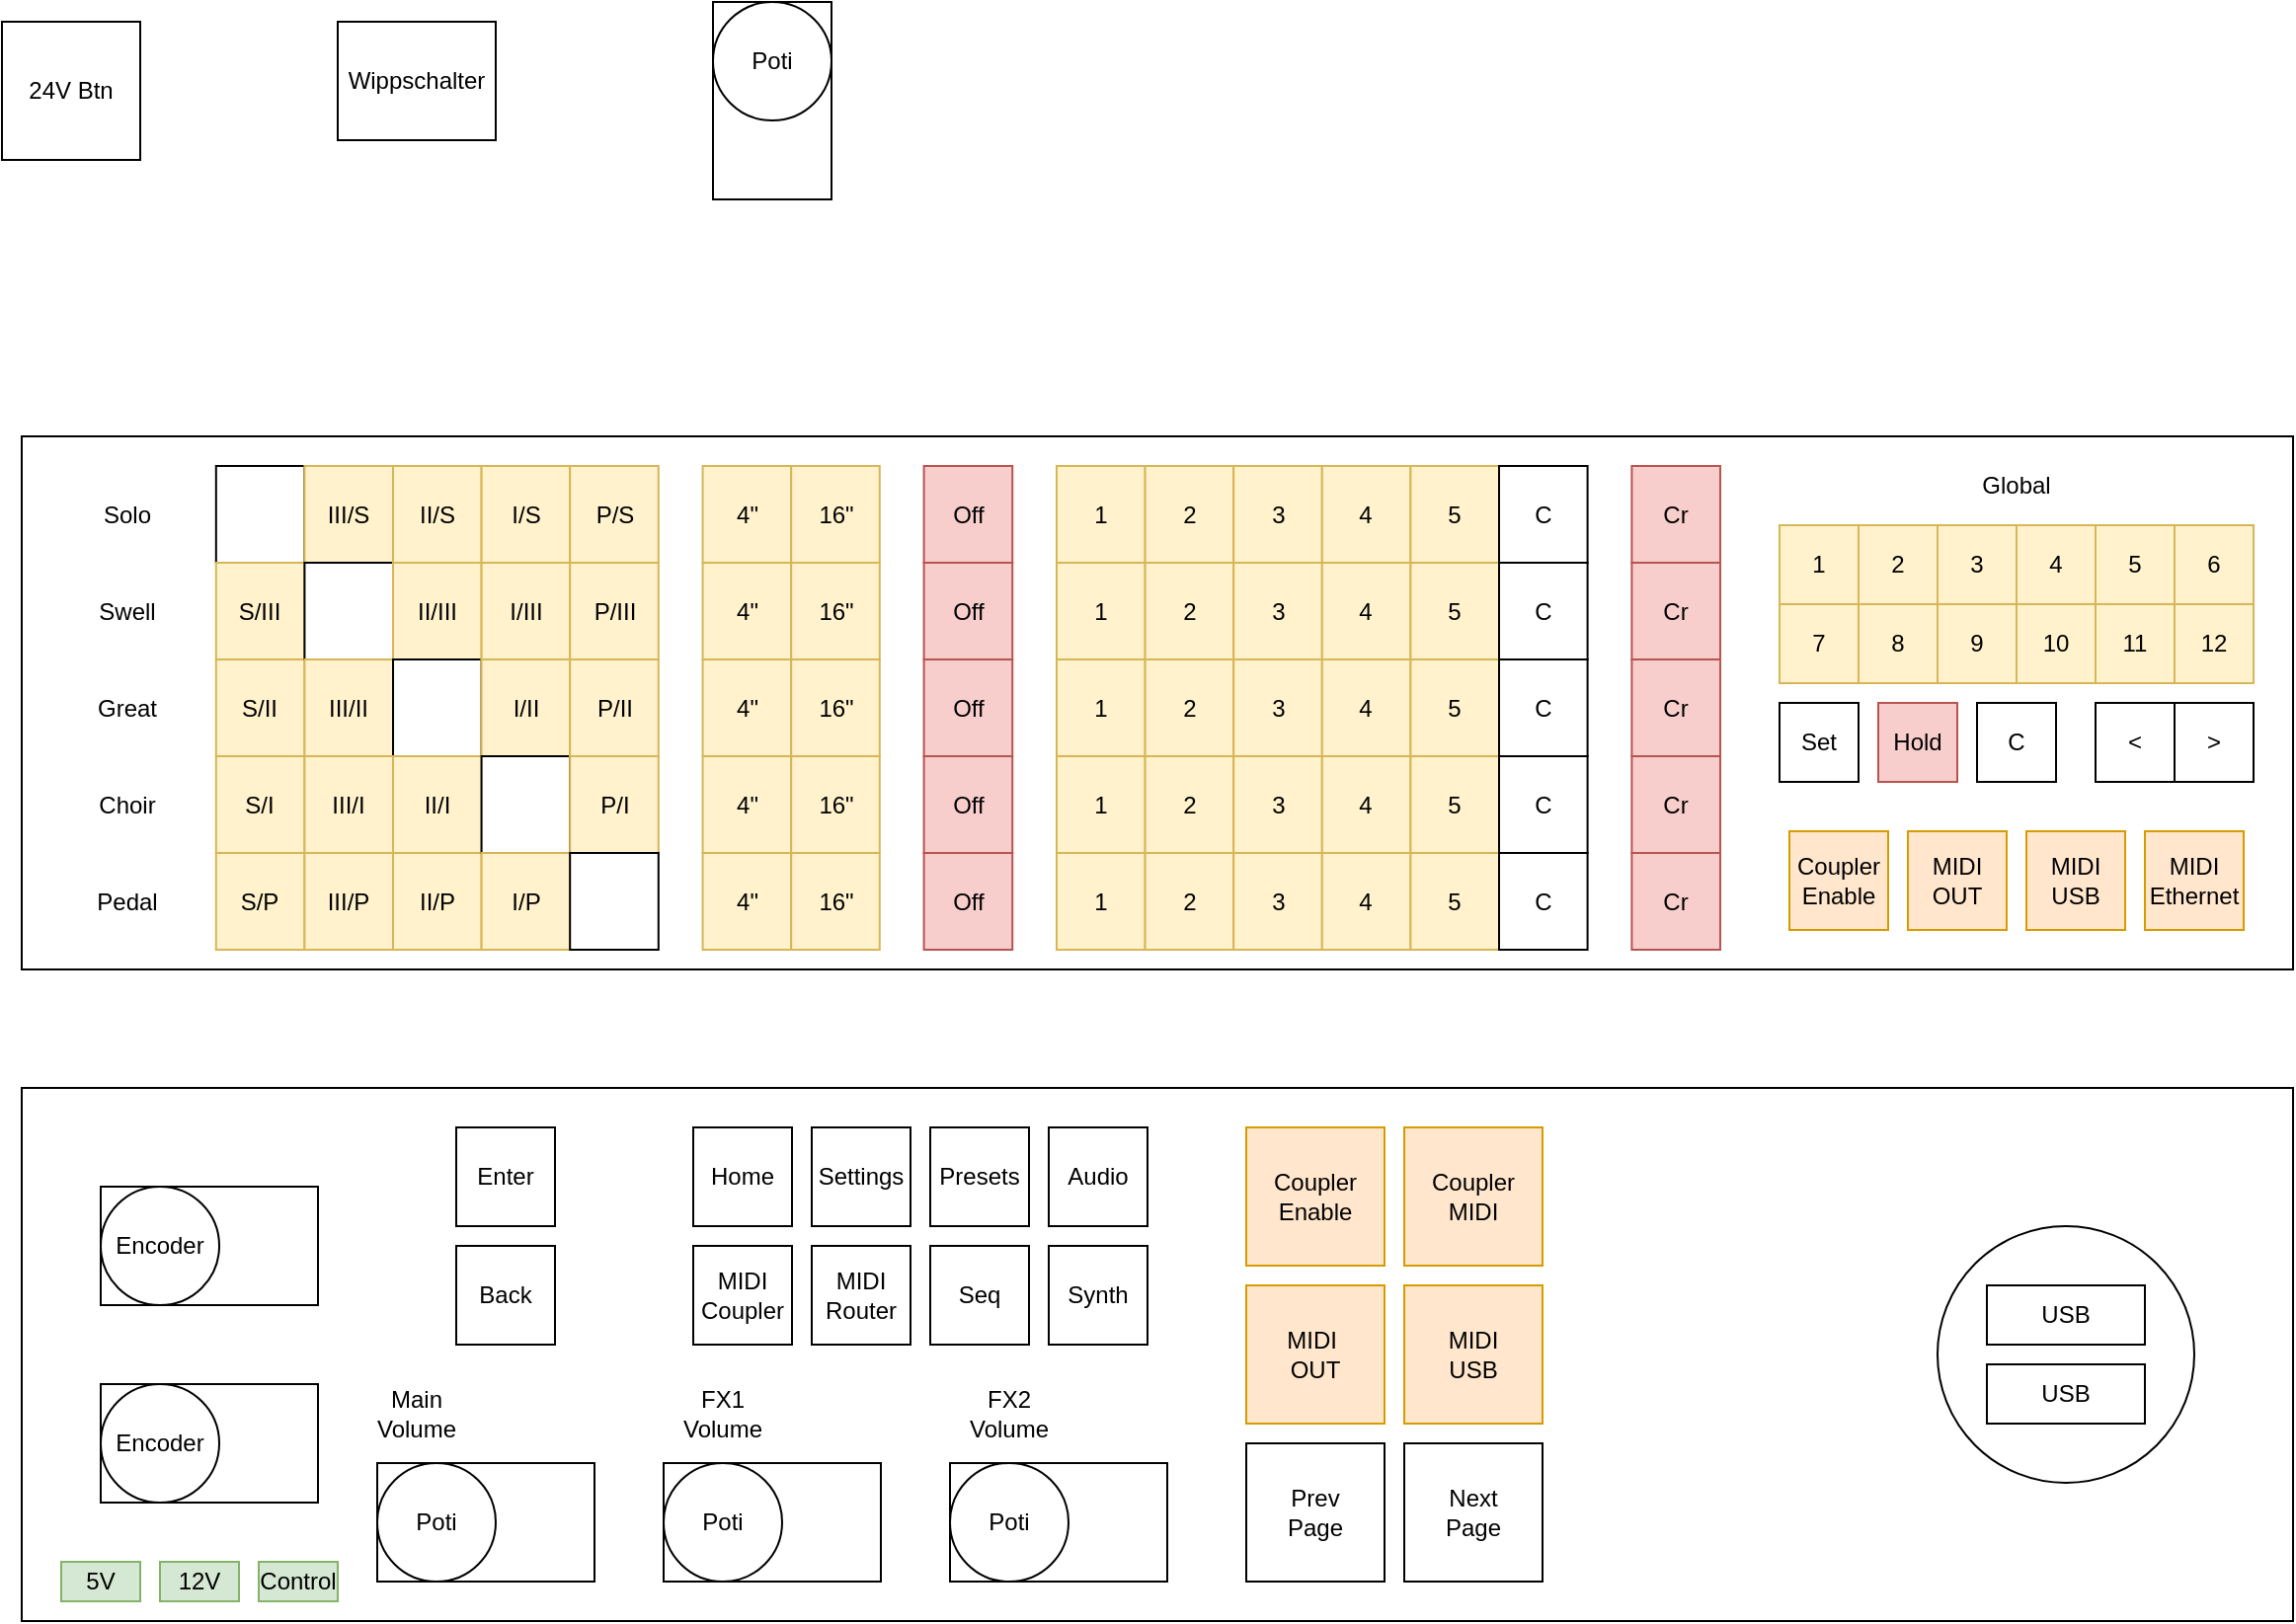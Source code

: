 <mxfile version="24.7.17">
  <diagram name="Page-1" id="-pgPHjdQSfQavGY86Az-">
    <mxGraphModel dx="2924" dy="1364" grid="1" gridSize="10" guides="1" tooltips="1" connect="1" arrows="1" fold="1" page="1" pageScale="1" pageWidth="850" pageHeight="1100" math="0" shadow="0">
      <root>
        <mxCell id="0" />
        <mxCell id="1" parent="0" />
        <mxCell id="5CnpQcvF3NgObZ_mpEZ_-11" value="" style="rounded=0;whiteSpace=wrap;html=1;" vertex="1" parent="1">
          <mxGeometry x="40" y="230" width="60" height="100" as="geometry" />
        </mxCell>
        <mxCell id="5CnpQcvF3NgObZ_mpEZ_-1" value="" style="rounded=0;whiteSpace=wrap;html=1;" vertex="1" parent="1">
          <mxGeometry x="-310" y="450" width="1150" height="270" as="geometry" />
        </mxCell>
        <mxCell id="5CnpQcvF3NgObZ_mpEZ_-2" value="" style="rounded=0;whiteSpace=wrap;html=1;" vertex="1" parent="1">
          <mxGeometry x="-310" y="780" width="1150" height="270" as="geometry" />
        </mxCell>
        <mxCell id="5CnpQcvF3NgObZ_mpEZ_-3" value="" style="ellipse;whiteSpace=wrap;html=1;aspect=fixed;" vertex="1" parent="1">
          <mxGeometry x="660" y="850" width="130" height="130" as="geometry" />
        </mxCell>
        <mxCell id="5CnpQcvF3NgObZ_mpEZ_-4" value="USB" style="rounded=0;whiteSpace=wrap;html=1;" vertex="1" parent="1">
          <mxGeometry x="685" y="880" width="80" height="30" as="geometry" />
        </mxCell>
        <mxCell id="5CnpQcvF3NgObZ_mpEZ_-5" value="USB" style="rounded=0;whiteSpace=wrap;html=1;" vertex="1" parent="1">
          <mxGeometry x="685" y="920" width="80" height="30" as="geometry" />
        </mxCell>
        <mxCell id="5CnpQcvF3NgObZ_mpEZ_-8" value="24V Btn" style="rounded=0;whiteSpace=wrap;html=1;" vertex="1" parent="1">
          <mxGeometry x="-320" y="240" width="70" height="70" as="geometry" />
        </mxCell>
        <mxCell id="5CnpQcvF3NgObZ_mpEZ_-9" value="Wippschalter" style="rounded=0;whiteSpace=wrap;html=1;" vertex="1" parent="1">
          <mxGeometry x="-150" y="240" width="80" height="60" as="geometry" />
        </mxCell>
        <mxCell id="5CnpQcvF3NgObZ_mpEZ_-10" value="Poti" style="ellipse;whiteSpace=wrap;html=1;aspect=fixed;" vertex="1" parent="1">
          <mxGeometry x="40" y="230" width="60" height="60" as="geometry" />
        </mxCell>
        <mxCell id="5CnpQcvF3NgObZ_mpEZ_-41" value="" style="rounded=0;whiteSpace=wrap;html=1;" vertex="1" parent="1">
          <mxGeometry x="-130" y="970" width="110" height="60" as="geometry" />
        </mxCell>
        <mxCell id="5CnpQcvF3NgObZ_mpEZ_-42" value="Poti" style="ellipse;whiteSpace=wrap;html=1;aspect=fixed;" vertex="1" parent="1">
          <mxGeometry x="-130" y="970" width="60" height="60" as="geometry" />
        </mxCell>
        <mxCell id="5CnpQcvF3NgObZ_mpEZ_-43" value="" style="rounded=0;whiteSpace=wrap;html=1;" vertex="1" parent="1">
          <mxGeometry x="15" y="970" width="110" height="60" as="geometry" />
        </mxCell>
        <mxCell id="5CnpQcvF3NgObZ_mpEZ_-44" value="Poti" style="ellipse;whiteSpace=wrap;html=1;aspect=fixed;" vertex="1" parent="1">
          <mxGeometry x="15" y="970" width="60" height="60" as="geometry" />
        </mxCell>
        <mxCell id="5CnpQcvF3NgObZ_mpEZ_-45" value="" style="rounded=0;whiteSpace=wrap;html=1;" vertex="1" parent="1">
          <mxGeometry x="160" y="970" width="110" height="60" as="geometry" />
        </mxCell>
        <mxCell id="5CnpQcvF3NgObZ_mpEZ_-46" value="Poti" style="ellipse;whiteSpace=wrap;html=1;aspect=fixed;" vertex="1" parent="1">
          <mxGeometry x="160" y="970" width="60" height="60" as="geometry" />
        </mxCell>
        <mxCell id="5CnpQcvF3NgObZ_mpEZ_-47" value="&lt;div&gt;Main&lt;/div&gt;Volume" style="text;html=1;align=center;verticalAlign=middle;whiteSpace=wrap;rounded=0;" vertex="1" parent="1">
          <mxGeometry x="-140" y="930" width="60" height="30" as="geometry" />
        </mxCell>
        <mxCell id="5CnpQcvF3NgObZ_mpEZ_-48" value="" style="rounded=0;whiteSpace=wrap;html=1;" vertex="1" parent="1">
          <mxGeometry x="-270" y="830" width="110" height="60" as="geometry" />
        </mxCell>
        <mxCell id="5CnpQcvF3NgObZ_mpEZ_-49" value="Encoder" style="ellipse;whiteSpace=wrap;html=1;aspect=fixed;" vertex="1" parent="1">
          <mxGeometry x="-270" y="830" width="60" height="60" as="geometry" />
        </mxCell>
        <mxCell id="5CnpQcvF3NgObZ_mpEZ_-50" value="" style="rounded=0;whiteSpace=wrap;html=1;" vertex="1" parent="1">
          <mxGeometry x="-270" y="930" width="110" height="60" as="geometry" />
        </mxCell>
        <mxCell id="5CnpQcvF3NgObZ_mpEZ_-51" value="Encoder" style="ellipse;whiteSpace=wrap;html=1;aspect=fixed;" vertex="1" parent="1">
          <mxGeometry x="-270" y="930" width="60" height="60" as="geometry" />
        </mxCell>
        <mxCell id="5CnpQcvF3NgObZ_mpEZ_-52" value="FX1 Volume" style="text;html=1;align=center;verticalAlign=middle;whiteSpace=wrap;rounded=0;" vertex="1" parent="1">
          <mxGeometry x="15" y="930" width="60" height="30" as="geometry" />
        </mxCell>
        <mxCell id="5CnpQcvF3NgObZ_mpEZ_-53" value="FX2 Volume" style="text;html=1;align=center;verticalAlign=middle;whiteSpace=wrap;rounded=0;" vertex="1" parent="1">
          <mxGeometry x="160" y="930" width="60" height="30" as="geometry" />
        </mxCell>
        <mxCell id="5CnpQcvF3NgObZ_mpEZ_-54" value="Prev&lt;br&gt;Page" style="rounded=0;whiteSpace=wrap;html=1;" vertex="1" parent="1">
          <mxGeometry x="310" y="960" width="70" height="70" as="geometry" />
        </mxCell>
        <mxCell id="5CnpQcvF3NgObZ_mpEZ_-55" value="Next&lt;br&gt;Page" style="rounded=0;whiteSpace=wrap;html=1;" vertex="1" parent="1">
          <mxGeometry x="390" y="960" width="70" height="70" as="geometry" />
        </mxCell>
        <mxCell id="5CnpQcvF3NgObZ_mpEZ_-116" value="Global" style="text;html=1;align=center;verticalAlign=middle;whiteSpace=wrap;rounded=0;" vertex="1" parent="1">
          <mxGeometry x="670" y="460" width="60" height="30" as="geometry" />
        </mxCell>
        <mxCell id="5CnpQcvF3NgObZ_mpEZ_-117" value="Set" style="rounded=0;whiteSpace=wrap;html=1;" vertex="1" parent="1">
          <mxGeometry x="580" y="585" width="40" height="40" as="geometry" />
        </mxCell>
        <mxCell id="5CnpQcvF3NgObZ_mpEZ_-118" value="Hold" style="rounded=0;whiteSpace=wrap;html=1;fillColor=#f8cecc;strokeColor=#b85450;" vertex="1" parent="1">
          <mxGeometry x="630" y="585" width="40" height="40" as="geometry" />
        </mxCell>
        <mxCell id="5CnpQcvF3NgObZ_mpEZ_-119" value="C" style="rounded=0;whiteSpace=wrap;html=1;" vertex="1" parent="1">
          <mxGeometry x="680" y="585" width="40" height="40" as="geometry" />
        </mxCell>
        <mxCell id="5CnpQcvF3NgObZ_mpEZ_-120" value="1" style="rounded=0;whiteSpace=wrap;html=1;fillColor=#fff2cc;strokeColor=#d6b656;" vertex="1" parent="1">
          <mxGeometry x="580" y="495" width="40" height="40" as="geometry" />
        </mxCell>
        <mxCell id="5CnpQcvF3NgObZ_mpEZ_-121" value="2" style="rounded=0;whiteSpace=wrap;html=1;fillColor=#fff2cc;strokeColor=#d6b656;" vertex="1" parent="1">
          <mxGeometry x="620" y="495" width="40" height="40" as="geometry" />
        </mxCell>
        <mxCell id="5CnpQcvF3NgObZ_mpEZ_-122" value="3" style="rounded=0;whiteSpace=wrap;html=1;fillColor=#fff2cc;strokeColor=#d6b656;" vertex="1" parent="1">
          <mxGeometry x="660" y="495" width="40" height="40" as="geometry" />
        </mxCell>
        <mxCell id="5CnpQcvF3NgObZ_mpEZ_-123" value="4" style="rounded=0;whiteSpace=wrap;html=1;fillColor=#fff2cc;strokeColor=#d6b656;" vertex="1" parent="1">
          <mxGeometry x="700" y="495" width="40" height="40" as="geometry" />
        </mxCell>
        <mxCell id="5CnpQcvF3NgObZ_mpEZ_-124" value="5" style="rounded=0;whiteSpace=wrap;html=1;fillColor=#fff2cc;strokeColor=#d6b656;" vertex="1" parent="1">
          <mxGeometry x="740" y="495" width="40" height="40" as="geometry" />
        </mxCell>
        <mxCell id="5CnpQcvF3NgObZ_mpEZ_-125" value="6" style="rounded=0;whiteSpace=wrap;html=1;fillColor=#fff2cc;strokeColor=#d6b656;" vertex="1" parent="1">
          <mxGeometry x="780" y="495" width="40" height="40" as="geometry" />
        </mxCell>
        <mxCell id="5CnpQcvF3NgObZ_mpEZ_-126" value="7" style="rounded=0;whiteSpace=wrap;html=1;fillColor=#fff2cc;strokeColor=#d6b656;" vertex="1" parent="1">
          <mxGeometry x="580" y="535" width="40" height="40" as="geometry" />
        </mxCell>
        <mxCell id="5CnpQcvF3NgObZ_mpEZ_-127" value="8" style="rounded=0;whiteSpace=wrap;html=1;fillColor=#fff2cc;strokeColor=#d6b656;" vertex="1" parent="1">
          <mxGeometry x="620" y="535" width="40" height="40" as="geometry" />
        </mxCell>
        <mxCell id="5CnpQcvF3NgObZ_mpEZ_-128" value="9" style="rounded=0;whiteSpace=wrap;html=1;fillColor=#fff2cc;strokeColor=#d6b656;" vertex="1" parent="1">
          <mxGeometry x="660" y="535" width="40" height="40" as="geometry" />
        </mxCell>
        <mxCell id="5CnpQcvF3NgObZ_mpEZ_-129" value="10" style="rounded=0;whiteSpace=wrap;html=1;fillColor=#fff2cc;strokeColor=#d6b656;" vertex="1" parent="1">
          <mxGeometry x="700" y="535" width="40" height="40" as="geometry" />
        </mxCell>
        <mxCell id="5CnpQcvF3NgObZ_mpEZ_-130" value="11" style="rounded=0;whiteSpace=wrap;html=1;fillColor=#fff2cc;strokeColor=#d6b656;" vertex="1" parent="1">
          <mxGeometry x="740" y="535" width="40" height="40" as="geometry" />
        </mxCell>
        <mxCell id="5CnpQcvF3NgObZ_mpEZ_-131" value="12" style="rounded=0;whiteSpace=wrap;html=1;fillColor=#fff2cc;strokeColor=#d6b656;" vertex="1" parent="1">
          <mxGeometry x="780" y="535" width="40" height="40" as="geometry" />
        </mxCell>
        <mxCell id="5CnpQcvF3NgObZ_mpEZ_-136" value="&amp;lt;" style="rounded=0;whiteSpace=wrap;html=1;" vertex="1" parent="1">
          <mxGeometry x="740" y="585" width="40" height="40" as="geometry" />
        </mxCell>
        <mxCell id="5CnpQcvF3NgObZ_mpEZ_-137" value="&amp;gt;" style="rounded=0;whiteSpace=wrap;html=1;" vertex="1" parent="1">
          <mxGeometry x="780" y="585" width="40" height="40" as="geometry" />
        </mxCell>
        <mxCell id="5CnpQcvF3NgObZ_mpEZ_-138" value="" style="group" vertex="1" connectable="0" parent="1">
          <mxGeometry x="-290" y="465" width="840" height="245" as="geometry" />
        </mxCell>
        <mxCell id="5CnpQcvF3NgObZ_mpEZ_-6" value="" style="rounded=0;whiteSpace=wrap;html=1;" vertex="1" parent="5CnpQcvF3NgObZ_mpEZ_-138">
          <mxGeometry x="78.4" width="44.8" height="49" as="geometry" />
        </mxCell>
        <mxCell id="5CnpQcvF3NgObZ_mpEZ_-12" value="Solo" style="text;html=1;align=center;verticalAlign=middle;whiteSpace=wrap;rounded=0;" vertex="1" parent="5CnpQcvF3NgObZ_mpEZ_-138">
          <mxGeometry y="6.125" width="67.2" height="36.75" as="geometry" />
        </mxCell>
        <mxCell id="5CnpQcvF3NgObZ_mpEZ_-13" value="Swell" style="text;html=1;align=center;verticalAlign=middle;whiteSpace=wrap;rounded=0;" vertex="1" parent="5CnpQcvF3NgObZ_mpEZ_-138">
          <mxGeometry y="55.125" width="67.2" height="36.75" as="geometry" />
        </mxCell>
        <mxCell id="5CnpQcvF3NgObZ_mpEZ_-14" value="Great" style="text;html=1;align=center;verticalAlign=middle;whiteSpace=wrap;rounded=0;" vertex="1" parent="5CnpQcvF3NgObZ_mpEZ_-138">
          <mxGeometry y="104.125" width="67.2" height="36.75" as="geometry" />
        </mxCell>
        <mxCell id="5CnpQcvF3NgObZ_mpEZ_-15" value="Choir" style="text;html=1;align=center;verticalAlign=middle;whiteSpace=wrap;rounded=0;" vertex="1" parent="5CnpQcvF3NgObZ_mpEZ_-138">
          <mxGeometry y="153.125" width="67.2" height="36.75" as="geometry" />
        </mxCell>
        <mxCell id="5CnpQcvF3NgObZ_mpEZ_-16" value="Pedal" style="text;html=1;align=center;verticalAlign=middle;whiteSpace=wrap;rounded=0;" vertex="1" parent="5CnpQcvF3NgObZ_mpEZ_-138">
          <mxGeometry y="202.125" width="67.2" height="36.75" as="geometry" />
        </mxCell>
        <mxCell id="5CnpQcvF3NgObZ_mpEZ_-17" value="S/III" style="rounded=0;whiteSpace=wrap;html=1;fillColor=#fff2cc;strokeColor=#d6b656;" vertex="1" parent="5CnpQcvF3NgObZ_mpEZ_-138">
          <mxGeometry x="78.4" y="49" width="44.8" height="49" as="geometry" />
        </mxCell>
        <mxCell id="5CnpQcvF3NgObZ_mpEZ_-18" value="S/II" style="rounded=0;whiteSpace=wrap;html=1;fillColor=#fff2cc;strokeColor=#d6b656;" vertex="1" parent="5CnpQcvF3NgObZ_mpEZ_-138">
          <mxGeometry x="78.4" y="98" width="44.8" height="49" as="geometry" />
        </mxCell>
        <mxCell id="5CnpQcvF3NgObZ_mpEZ_-19" value="S/I" style="rounded=0;whiteSpace=wrap;html=1;fillColor=#fff2cc;strokeColor=#d6b656;" vertex="1" parent="5CnpQcvF3NgObZ_mpEZ_-138">
          <mxGeometry x="78.4" y="147" width="44.8" height="49" as="geometry" />
        </mxCell>
        <mxCell id="5CnpQcvF3NgObZ_mpEZ_-20" value="S/P" style="rounded=0;whiteSpace=wrap;html=1;fillColor=#fff2cc;strokeColor=#d6b656;" vertex="1" parent="5CnpQcvF3NgObZ_mpEZ_-138">
          <mxGeometry x="78.4" y="196" width="44.8" height="49" as="geometry" />
        </mxCell>
        <mxCell id="5CnpQcvF3NgObZ_mpEZ_-21" value="III/S" style="rounded=0;whiteSpace=wrap;html=1;fillColor=#fff2cc;strokeColor=#d6b656;" vertex="1" parent="5CnpQcvF3NgObZ_mpEZ_-138">
          <mxGeometry x="123.2" width="44.8" height="49" as="geometry" />
        </mxCell>
        <mxCell id="5CnpQcvF3NgObZ_mpEZ_-22" value="" style="rounded=0;whiteSpace=wrap;html=1;" vertex="1" parent="5CnpQcvF3NgObZ_mpEZ_-138">
          <mxGeometry x="123.2" y="49" width="44.8" height="49" as="geometry" />
        </mxCell>
        <mxCell id="5CnpQcvF3NgObZ_mpEZ_-23" value="III/II" style="rounded=0;whiteSpace=wrap;html=1;fillColor=#fff2cc;strokeColor=#d6b656;" vertex="1" parent="5CnpQcvF3NgObZ_mpEZ_-138">
          <mxGeometry x="123.2" y="98" width="44.8" height="49" as="geometry" />
        </mxCell>
        <mxCell id="5CnpQcvF3NgObZ_mpEZ_-24" value="III/I" style="rounded=0;whiteSpace=wrap;html=1;fillColor=#fff2cc;strokeColor=#d6b656;" vertex="1" parent="5CnpQcvF3NgObZ_mpEZ_-138">
          <mxGeometry x="123.2" y="147" width="44.8" height="49" as="geometry" />
        </mxCell>
        <mxCell id="5CnpQcvF3NgObZ_mpEZ_-25" value="III/P" style="rounded=0;whiteSpace=wrap;html=1;fillColor=#fff2cc;strokeColor=#d6b656;" vertex="1" parent="5CnpQcvF3NgObZ_mpEZ_-138">
          <mxGeometry x="123.2" y="196" width="44.8" height="49" as="geometry" />
        </mxCell>
        <mxCell id="5CnpQcvF3NgObZ_mpEZ_-26" value="II/S" style="rounded=0;whiteSpace=wrap;html=1;fillColor=#fff2cc;strokeColor=#d6b656;" vertex="1" parent="5CnpQcvF3NgObZ_mpEZ_-138">
          <mxGeometry x="168" width="44.8" height="49" as="geometry" />
        </mxCell>
        <mxCell id="5CnpQcvF3NgObZ_mpEZ_-27" value="II/III" style="rounded=0;whiteSpace=wrap;html=1;fillColor=#fff2cc;strokeColor=#d6b656;" vertex="1" parent="5CnpQcvF3NgObZ_mpEZ_-138">
          <mxGeometry x="168" y="49" width="44.8" height="49" as="geometry" />
        </mxCell>
        <mxCell id="5CnpQcvF3NgObZ_mpEZ_-28" value="" style="rounded=0;whiteSpace=wrap;html=1;" vertex="1" parent="5CnpQcvF3NgObZ_mpEZ_-138">
          <mxGeometry x="168" y="98" width="44.8" height="49" as="geometry" />
        </mxCell>
        <mxCell id="5CnpQcvF3NgObZ_mpEZ_-29" value="II/I" style="rounded=0;whiteSpace=wrap;html=1;fillColor=#fff2cc;strokeColor=#d6b656;" vertex="1" parent="5CnpQcvF3NgObZ_mpEZ_-138">
          <mxGeometry x="168" y="147" width="44.8" height="49" as="geometry" />
        </mxCell>
        <mxCell id="5CnpQcvF3NgObZ_mpEZ_-30" value="II/P" style="rounded=0;whiteSpace=wrap;html=1;fillColor=#fff2cc;strokeColor=#d6b656;" vertex="1" parent="5CnpQcvF3NgObZ_mpEZ_-138">
          <mxGeometry x="168" y="196" width="44.8" height="49" as="geometry" />
        </mxCell>
        <mxCell id="5CnpQcvF3NgObZ_mpEZ_-31" value="I/S" style="rounded=0;whiteSpace=wrap;html=1;fillColor=#fff2cc;strokeColor=#d6b656;" vertex="1" parent="5CnpQcvF3NgObZ_mpEZ_-138">
          <mxGeometry x="212.8" width="44.8" height="49" as="geometry" />
        </mxCell>
        <mxCell id="5CnpQcvF3NgObZ_mpEZ_-32" value="I/III" style="rounded=0;whiteSpace=wrap;html=1;fillColor=#fff2cc;strokeColor=#d6b656;" vertex="1" parent="5CnpQcvF3NgObZ_mpEZ_-138">
          <mxGeometry x="212.8" y="49" width="44.8" height="49" as="geometry" />
        </mxCell>
        <mxCell id="5CnpQcvF3NgObZ_mpEZ_-33" value="I/II" style="rounded=0;whiteSpace=wrap;html=1;fillColor=#fff2cc;strokeColor=#d6b656;" vertex="1" parent="5CnpQcvF3NgObZ_mpEZ_-138">
          <mxGeometry x="212.8" y="98" width="44.8" height="49" as="geometry" />
        </mxCell>
        <mxCell id="5CnpQcvF3NgObZ_mpEZ_-34" value="" style="rounded=0;whiteSpace=wrap;html=1;" vertex="1" parent="5CnpQcvF3NgObZ_mpEZ_-138">
          <mxGeometry x="212.8" y="147" width="44.8" height="49" as="geometry" />
        </mxCell>
        <mxCell id="5CnpQcvF3NgObZ_mpEZ_-35" value="I/P" style="rounded=0;whiteSpace=wrap;html=1;fillColor=#fff2cc;strokeColor=#d6b656;" vertex="1" parent="5CnpQcvF3NgObZ_mpEZ_-138">
          <mxGeometry x="212.8" y="196" width="44.8" height="49" as="geometry" />
        </mxCell>
        <mxCell id="5CnpQcvF3NgObZ_mpEZ_-36" value="P/S" style="rounded=0;whiteSpace=wrap;html=1;fillColor=#fff2cc;strokeColor=#d6b656;" vertex="1" parent="5CnpQcvF3NgObZ_mpEZ_-138">
          <mxGeometry x="257.6" width="44.8" height="49" as="geometry" />
        </mxCell>
        <mxCell id="5CnpQcvF3NgObZ_mpEZ_-37" value="P/III" style="rounded=0;whiteSpace=wrap;html=1;fillColor=#fff2cc;strokeColor=#d6b656;" vertex="1" parent="5CnpQcvF3NgObZ_mpEZ_-138">
          <mxGeometry x="257.6" y="49" width="44.8" height="49" as="geometry" />
        </mxCell>
        <mxCell id="5CnpQcvF3NgObZ_mpEZ_-38" value="P/II" style="rounded=0;whiteSpace=wrap;html=1;fillColor=#fff2cc;strokeColor=#d6b656;" vertex="1" parent="5CnpQcvF3NgObZ_mpEZ_-138">
          <mxGeometry x="257.6" y="98" width="44.8" height="49" as="geometry" />
        </mxCell>
        <mxCell id="5CnpQcvF3NgObZ_mpEZ_-39" value="P/I" style="rounded=0;whiteSpace=wrap;html=1;fillColor=#fff2cc;strokeColor=#d6b656;" vertex="1" parent="5CnpQcvF3NgObZ_mpEZ_-138">
          <mxGeometry x="257.6" y="147" width="44.8" height="49" as="geometry" />
        </mxCell>
        <mxCell id="5CnpQcvF3NgObZ_mpEZ_-40" value="" style="rounded=0;whiteSpace=wrap;html=1;" vertex="1" parent="5CnpQcvF3NgObZ_mpEZ_-138">
          <mxGeometry x="257.6" y="196" width="44.8" height="49" as="geometry" />
        </mxCell>
        <mxCell id="5CnpQcvF3NgObZ_mpEZ_-56" value="4&quot;" style="rounded=0;whiteSpace=wrap;html=1;fillColor=#fff2cc;strokeColor=#d6b656;" vertex="1" parent="5CnpQcvF3NgObZ_mpEZ_-138">
          <mxGeometry x="324.8" width="44.8" height="49" as="geometry" />
        </mxCell>
        <mxCell id="5CnpQcvF3NgObZ_mpEZ_-57" value="16&quot;" style="rounded=0;whiteSpace=wrap;html=1;fillColor=#fff2cc;strokeColor=#d6b656;" vertex="1" parent="5CnpQcvF3NgObZ_mpEZ_-138">
          <mxGeometry x="369.6" width="44.8" height="49" as="geometry" />
        </mxCell>
        <mxCell id="5CnpQcvF3NgObZ_mpEZ_-58" value="Off" style="rounded=0;whiteSpace=wrap;html=1;fillColor=#f8cecc;strokeColor=#b85450;" vertex="1" parent="5CnpQcvF3NgObZ_mpEZ_-138">
          <mxGeometry x="436.8" width="44.8" height="49" as="geometry" />
        </mxCell>
        <mxCell id="5CnpQcvF3NgObZ_mpEZ_-59" value="1" style="rounded=0;whiteSpace=wrap;html=1;fillColor=#fff2cc;strokeColor=#d6b656;" vertex="1" parent="5CnpQcvF3NgObZ_mpEZ_-138">
          <mxGeometry x="504.0" width="44.8" height="49" as="geometry" />
        </mxCell>
        <mxCell id="5CnpQcvF3NgObZ_mpEZ_-60" value="2" style="rounded=0;whiteSpace=wrap;html=1;fillColor=#fff2cc;strokeColor=#d6b656;" vertex="1" parent="5CnpQcvF3NgObZ_mpEZ_-138">
          <mxGeometry x="548.8" width="44.8" height="49" as="geometry" />
        </mxCell>
        <mxCell id="5CnpQcvF3NgObZ_mpEZ_-61" value="3" style="rounded=0;whiteSpace=wrap;html=1;fillColor=#fff2cc;strokeColor=#d6b656;" vertex="1" parent="5CnpQcvF3NgObZ_mpEZ_-138">
          <mxGeometry x="593.6" width="44.8" height="49" as="geometry" />
        </mxCell>
        <mxCell id="5CnpQcvF3NgObZ_mpEZ_-62" value="4" style="rounded=0;whiteSpace=wrap;html=1;fillColor=#fff2cc;strokeColor=#d6b656;" vertex="1" parent="5CnpQcvF3NgObZ_mpEZ_-138">
          <mxGeometry x="638.4" width="44.8" height="49" as="geometry" />
        </mxCell>
        <mxCell id="5CnpQcvF3NgObZ_mpEZ_-63" value="5" style="rounded=0;whiteSpace=wrap;html=1;fillColor=#fff2cc;strokeColor=#d6b656;" vertex="1" parent="5CnpQcvF3NgObZ_mpEZ_-138">
          <mxGeometry x="683.2" width="44.8" height="49" as="geometry" />
        </mxCell>
        <mxCell id="5CnpQcvF3NgObZ_mpEZ_-64" value="C" style="rounded=0;whiteSpace=wrap;html=1;" vertex="1" parent="5CnpQcvF3NgObZ_mpEZ_-138">
          <mxGeometry x="728" width="44.8" height="49" as="geometry" />
        </mxCell>
        <mxCell id="5CnpQcvF3NgObZ_mpEZ_-65" value="Cr" style="rounded=0;whiteSpace=wrap;html=1;fillColor=#f8cecc;strokeColor=#b85450;" vertex="1" parent="5CnpQcvF3NgObZ_mpEZ_-138">
          <mxGeometry x="795.2" width="44.8" height="49" as="geometry" />
        </mxCell>
        <mxCell id="5CnpQcvF3NgObZ_mpEZ_-66" value="4&quot;" style="rounded=0;whiteSpace=wrap;html=1;fillColor=#fff2cc;strokeColor=#d6b656;" vertex="1" parent="5CnpQcvF3NgObZ_mpEZ_-138">
          <mxGeometry x="324.8" y="49" width="44.8" height="49" as="geometry" />
        </mxCell>
        <mxCell id="5CnpQcvF3NgObZ_mpEZ_-67" value="16&quot;" style="rounded=0;whiteSpace=wrap;html=1;fillColor=#fff2cc;strokeColor=#d6b656;" vertex="1" parent="5CnpQcvF3NgObZ_mpEZ_-138">
          <mxGeometry x="369.6" y="49" width="44.8" height="49" as="geometry" />
        </mxCell>
        <mxCell id="5CnpQcvF3NgObZ_mpEZ_-68" value="Off" style="rounded=0;whiteSpace=wrap;html=1;fillColor=#f8cecc;strokeColor=#b85450;" vertex="1" parent="5CnpQcvF3NgObZ_mpEZ_-138">
          <mxGeometry x="436.8" y="49" width="44.8" height="49" as="geometry" />
        </mxCell>
        <mxCell id="5CnpQcvF3NgObZ_mpEZ_-69" value="1" style="rounded=0;whiteSpace=wrap;html=1;fillColor=#fff2cc;strokeColor=#d6b656;" vertex="1" parent="5CnpQcvF3NgObZ_mpEZ_-138">
          <mxGeometry x="504.0" y="49" width="44.8" height="49" as="geometry" />
        </mxCell>
        <mxCell id="5CnpQcvF3NgObZ_mpEZ_-70" value="2" style="rounded=0;whiteSpace=wrap;html=1;fillColor=#fff2cc;strokeColor=#d6b656;" vertex="1" parent="5CnpQcvF3NgObZ_mpEZ_-138">
          <mxGeometry x="548.8" y="49" width="44.8" height="49" as="geometry" />
        </mxCell>
        <mxCell id="5CnpQcvF3NgObZ_mpEZ_-71" value="3" style="rounded=0;whiteSpace=wrap;html=1;fillColor=#fff2cc;strokeColor=#d6b656;" vertex="1" parent="5CnpQcvF3NgObZ_mpEZ_-138">
          <mxGeometry x="593.6" y="49" width="44.8" height="49" as="geometry" />
        </mxCell>
        <mxCell id="5CnpQcvF3NgObZ_mpEZ_-72" value="4" style="rounded=0;whiteSpace=wrap;html=1;fillColor=#fff2cc;strokeColor=#d6b656;" vertex="1" parent="5CnpQcvF3NgObZ_mpEZ_-138">
          <mxGeometry x="638.4" y="49" width="44.8" height="49" as="geometry" />
        </mxCell>
        <mxCell id="5CnpQcvF3NgObZ_mpEZ_-73" value="5" style="rounded=0;whiteSpace=wrap;html=1;fillColor=#fff2cc;strokeColor=#d6b656;" vertex="1" parent="5CnpQcvF3NgObZ_mpEZ_-138">
          <mxGeometry x="683.2" y="49" width="44.8" height="49" as="geometry" />
        </mxCell>
        <mxCell id="5CnpQcvF3NgObZ_mpEZ_-74" value="C" style="rounded=0;whiteSpace=wrap;html=1;" vertex="1" parent="5CnpQcvF3NgObZ_mpEZ_-138">
          <mxGeometry x="728" y="49" width="44.8" height="49" as="geometry" />
        </mxCell>
        <mxCell id="5CnpQcvF3NgObZ_mpEZ_-75" value="Cr" style="rounded=0;whiteSpace=wrap;html=1;fillColor=#f8cecc;strokeColor=#b85450;" vertex="1" parent="5CnpQcvF3NgObZ_mpEZ_-138">
          <mxGeometry x="795.2" y="49" width="44.8" height="49" as="geometry" />
        </mxCell>
        <mxCell id="5CnpQcvF3NgObZ_mpEZ_-76" value="4&quot;" style="rounded=0;whiteSpace=wrap;html=1;fillColor=#fff2cc;strokeColor=#d6b656;" vertex="1" parent="5CnpQcvF3NgObZ_mpEZ_-138">
          <mxGeometry x="324.8" y="98" width="44.8" height="49" as="geometry" />
        </mxCell>
        <mxCell id="5CnpQcvF3NgObZ_mpEZ_-77" value="16&quot;" style="rounded=0;whiteSpace=wrap;html=1;fillColor=#fff2cc;strokeColor=#d6b656;" vertex="1" parent="5CnpQcvF3NgObZ_mpEZ_-138">
          <mxGeometry x="369.6" y="98" width="44.8" height="49" as="geometry" />
        </mxCell>
        <mxCell id="5CnpQcvF3NgObZ_mpEZ_-78" value="Off" style="rounded=0;whiteSpace=wrap;html=1;fillColor=#f8cecc;strokeColor=#b85450;" vertex="1" parent="5CnpQcvF3NgObZ_mpEZ_-138">
          <mxGeometry x="436.8" y="98" width="44.8" height="49" as="geometry" />
        </mxCell>
        <mxCell id="5CnpQcvF3NgObZ_mpEZ_-79" value="1" style="rounded=0;whiteSpace=wrap;html=1;fillColor=#fff2cc;strokeColor=#d6b656;" vertex="1" parent="5CnpQcvF3NgObZ_mpEZ_-138">
          <mxGeometry x="504.0" y="98" width="44.8" height="49" as="geometry" />
        </mxCell>
        <mxCell id="5CnpQcvF3NgObZ_mpEZ_-80" value="2" style="rounded=0;whiteSpace=wrap;html=1;fillColor=#fff2cc;strokeColor=#d6b656;" vertex="1" parent="5CnpQcvF3NgObZ_mpEZ_-138">
          <mxGeometry x="548.8" y="98" width="44.8" height="49" as="geometry" />
        </mxCell>
        <mxCell id="5CnpQcvF3NgObZ_mpEZ_-81" value="3" style="rounded=0;whiteSpace=wrap;html=1;fillColor=#fff2cc;strokeColor=#d6b656;" vertex="1" parent="5CnpQcvF3NgObZ_mpEZ_-138">
          <mxGeometry x="593.6" y="98" width="44.8" height="49" as="geometry" />
        </mxCell>
        <mxCell id="5CnpQcvF3NgObZ_mpEZ_-82" value="4" style="rounded=0;whiteSpace=wrap;html=1;fillColor=#fff2cc;strokeColor=#d6b656;" vertex="1" parent="5CnpQcvF3NgObZ_mpEZ_-138">
          <mxGeometry x="638.4" y="98" width="44.8" height="49" as="geometry" />
        </mxCell>
        <mxCell id="5CnpQcvF3NgObZ_mpEZ_-83" value="5" style="rounded=0;whiteSpace=wrap;html=1;fillColor=#fff2cc;strokeColor=#d6b656;" vertex="1" parent="5CnpQcvF3NgObZ_mpEZ_-138">
          <mxGeometry x="683.2" y="98" width="44.8" height="49" as="geometry" />
        </mxCell>
        <mxCell id="5CnpQcvF3NgObZ_mpEZ_-84" value="C" style="rounded=0;whiteSpace=wrap;html=1;" vertex="1" parent="5CnpQcvF3NgObZ_mpEZ_-138">
          <mxGeometry x="728" y="98" width="44.8" height="49" as="geometry" />
        </mxCell>
        <mxCell id="5CnpQcvF3NgObZ_mpEZ_-85" value="Cr" style="rounded=0;whiteSpace=wrap;html=1;fillColor=#f8cecc;strokeColor=#b85450;" vertex="1" parent="5CnpQcvF3NgObZ_mpEZ_-138">
          <mxGeometry x="795.2" y="98" width="44.8" height="49" as="geometry" />
        </mxCell>
        <mxCell id="5CnpQcvF3NgObZ_mpEZ_-96" value="4&quot;" style="rounded=0;whiteSpace=wrap;html=1;fillColor=#fff2cc;strokeColor=#d6b656;" vertex="1" parent="5CnpQcvF3NgObZ_mpEZ_-138">
          <mxGeometry x="324.8" y="147" width="44.8" height="49" as="geometry" />
        </mxCell>
        <mxCell id="5CnpQcvF3NgObZ_mpEZ_-97" value="16&quot;" style="rounded=0;whiteSpace=wrap;html=1;fillColor=#fff2cc;strokeColor=#d6b656;" vertex="1" parent="5CnpQcvF3NgObZ_mpEZ_-138">
          <mxGeometry x="369.6" y="147" width="44.8" height="49" as="geometry" />
        </mxCell>
        <mxCell id="5CnpQcvF3NgObZ_mpEZ_-98" value="Off" style="rounded=0;whiteSpace=wrap;html=1;fillColor=#f8cecc;strokeColor=#b85450;" vertex="1" parent="5CnpQcvF3NgObZ_mpEZ_-138">
          <mxGeometry x="436.8" y="147" width="44.8" height="49" as="geometry" />
        </mxCell>
        <mxCell id="5CnpQcvF3NgObZ_mpEZ_-99" value="1" style="rounded=0;whiteSpace=wrap;html=1;fillColor=#fff2cc;strokeColor=#d6b656;" vertex="1" parent="5CnpQcvF3NgObZ_mpEZ_-138">
          <mxGeometry x="504.0" y="147" width="44.8" height="49" as="geometry" />
        </mxCell>
        <mxCell id="5CnpQcvF3NgObZ_mpEZ_-100" value="2" style="rounded=0;whiteSpace=wrap;html=1;fillColor=#fff2cc;strokeColor=#d6b656;" vertex="1" parent="5CnpQcvF3NgObZ_mpEZ_-138">
          <mxGeometry x="548.8" y="147" width="44.8" height="49" as="geometry" />
        </mxCell>
        <mxCell id="5CnpQcvF3NgObZ_mpEZ_-101" value="3" style="rounded=0;whiteSpace=wrap;html=1;fillColor=#fff2cc;strokeColor=#d6b656;" vertex="1" parent="5CnpQcvF3NgObZ_mpEZ_-138">
          <mxGeometry x="593.6" y="147" width="44.8" height="49" as="geometry" />
        </mxCell>
        <mxCell id="5CnpQcvF3NgObZ_mpEZ_-102" value="4" style="rounded=0;whiteSpace=wrap;html=1;fillColor=#fff2cc;strokeColor=#d6b656;" vertex="1" parent="5CnpQcvF3NgObZ_mpEZ_-138">
          <mxGeometry x="638.4" y="147" width="44.8" height="49" as="geometry" />
        </mxCell>
        <mxCell id="5CnpQcvF3NgObZ_mpEZ_-103" value="5" style="rounded=0;whiteSpace=wrap;html=1;fillColor=#fff2cc;strokeColor=#d6b656;" vertex="1" parent="5CnpQcvF3NgObZ_mpEZ_-138">
          <mxGeometry x="683.2" y="147" width="44.8" height="49" as="geometry" />
        </mxCell>
        <mxCell id="5CnpQcvF3NgObZ_mpEZ_-104" value="C" style="rounded=0;whiteSpace=wrap;html=1;" vertex="1" parent="5CnpQcvF3NgObZ_mpEZ_-138">
          <mxGeometry x="728" y="147" width="44.8" height="49" as="geometry" />
        </mxCell>
        <mxCell id="5CnpQcvF3NgObZ_mpEZ_-105" value="Cr" style="rounded=0;whiteSpace=wrap;html=1;fillColor=#f8cecc;strokeColor=#b85450;" vertex="1" parent="5CnpQcvF3NgObZ_mpEZ_-138">
          <mxGeometry x="795.2" y="147" width="44.8" height="49" as="geometry" />
        </mxCell>
        <mxCell id="5CnpQcvF3NgObZ_mpEZ_-106" value="4&quot;" style="rounded=0;whiteSpace=wrap;html=1;fillColor=#fff2cc;strokeColor=#d6b656;" vertex="1" parent="5CnpQcvF3NgObZ_mpEZ_-138">
          <mxGeometry x="324.8" y="196" width="44.8" height="49" as="geometry" />
        </mxCell>
        <mxCell id="5CnpQcvF3NgObZ_mpEZ_-107" value="16&quot;" style="rounded=0;whiteSpace=wrap;html=1;fillColor=#fff2cc;strokeColor=#d6b656;" vertex="1" parent="5CnpQcvF3NgObZ_mpEZ_-138">
          <mxGeometry x="369.6" y="196" width="44.8" height="49" as="geometry" />
        </mxCell>
        <mxCell id="5CnpQcvF3NgObZ_mpEZ_-108" value="Off" style="rounded=0;whiteSpace=wrap;html=1;fillColor=#f8cecc;strokeColor=#b85450;" vertex="1" parent="5CnpQcvF3NgObZ_mpEZ_-138">
          <mxGeometry x="436.8" y="196" width="44.8" height="49" as="geometry" />
        </mxCell>
        <mxCell id="5CnpQcvF3NgObZ_mpEZ_-109" value="1" style="rounded=0;whiteSpace=wrap;html=1;fillColor=#fff2cc;strokeColor=#d6b656;" vertex="1" parent="5CnpQcvF3NgObZ_mpEZ_-138">
          <mxGeometry x="504.0" y="196" width="44.8" height="49" as="geometry" />
        </mxCell>
        <mxCell id="5CnpQcvF3NgObZ_mpEZ_-110" value="2" style="rounded=0;whiteSpace=wrap;html=1;fillColor=#fff2cc;strokeColor=#d6b656;" vertex="1" parent="5CnpQcvF3NgObZ_mpEZ_-138">
          <mxGeometry x="548.8" y="196" width="44.8" height="49" as="geometry" />
        </mxCell>
        <mxCell id="5CnpQcvF3NgObZ_mpEZ_-111" value="3" style="rounded=0;whiteSpace=wrap;html=1;fillColor=#fff2cc;strokeColor=#d6b656;" vertex="1" parent="5CnpQcvF3NgObZ_mpEZ_-138">
          <mxGeometry x="593.6" y="196" width="44.8" height="49" as="geometry" />
        </mxCell>
        <mxCell id="5CnpQcvF3NgObZ_mpEZ_-112" value="4" style="rounded=0;whiteSpace=wrap;html=1;fillColor=#fff2cc;strokeColor=#d6b656;" vertex="1" parent="5CnpQcvF3NgObZ_mpEZ_-138">
          <mxGeometry x="638.4" y="196" width="44.8" height="49" as="geometry" />
        </mxCell>
        <mxCell id="5CnpQcvF3NgObZ_mpEZ_-113" value="5" style="rounded=0;whiteSpace=wrap;html=1;fillColor=#fff2cc;strokeColor=#d6b656;" vertex="1" parent="5CnpQcvF3NgObZ_mpEZ_-138">
          <mxGeometry x="683.2" y="196" width="44.8" height="49" as="geometry" />
        </mxCell>
        <mxCell id="5CnpQcvF3NgObZ_mpEZ_-114" value="C" style="rounded=0;whiteSpace=wrap;html=1;" vertex="1" parent="5CnpQcvF3NgObZ_mpEZ_-138">
          <mxGeometry x="728" y="196" width="44.8" height="49" as="geometry" />
        </mxCell>
        <mxCell id="5CnpQcvF3NgObZ_mpEZ_-115" value="Cr" style="rounded=0;whiteSpace=wrap;html=1;fillColor=#f8cecc;strokeColor=#b85450;" vertex="1" parent="5CnpQcvF3NgObZ_mpEZ_-138">
          <mxGeometry x="795.2" y="196" width="44.8" height="49" as="geometry" />
        </mxCell>
        <mxCell id="5CnpQcvF3NgObZ_mpEZ_-139" value="Coupler&lt;br&gt;Enable" style="rounded=0;whiteSpace=wrap;html=1;fillColor=#ffe6cc;strokeColor=#d79b00;" vertex="1" parent="1">
          <mxGeometry x="585" y="650" width="50" height="50" as="geometry" />
        </mxCell>
        <mxCell id="5CnpQcvF3NgObZ_mpEZ_-140" value="MIDI&lt;br&gt;OUT" style="rounded=0;whiteSpace=wrap;html=1;fillColor=#ffe6cc;strokeColor=#d79b00;" vertex="1" parent="1">
          <mxGeometry x="645" y="650" width="50" height="50" as="geometry" />
        </mxCell>
        <mxCell id="5CnpQcvF3NgObZ_mpEZ_-141" value="MIDI&lt;br&gt;USB" style="rounded=0;whiteSpace=wrap;html=1;fillColor=#ffe6cc;strokeColor=#d79b00;" vertex="1" parent="1">
          <mxGeometry x="705" y="650" width="50" height="50" as="geometry" />
        </mxCell>
        <mxCell id="5CnpQcvF3NgObZ_mpEZ_-142" value="MIDI&lt;br&gt;Ethernet" style="rounded=0;whiteSpace=wrap;html=1;fillColor=#ffe6cc;strokeColor=#d79b00;" vertex="1" parent="1">
          <mxGeometry x="765" y="650" width="50" height="50" as="geometry" />
        </mxCell>
        <mxCell id="5CnpQcvF3NgObZ_mpEZ_-147" value="5V" style="rounded=0;whiteSpace=wrap;html=1;fillColor=#d5e8d4;strokeColor=#82b366;" vertex="1" parent="1">
          <mxGeometry x="-290" y="1020" width="40" height="20" as="geometry" />
        </mxCell>
        <mxCell id="5CnpQcvF3NgObZ_mpEZ_-148" value="12V" style="rounded=0;whiteSpace=wrap;html=1;fillColor=#d5e8d4;strokeColor=#82b366;" vertex="1" parent="1">
          <mxGeometry x="-240" y="1020" width="40" height="20" as="geometry" />
        </mxCell>
        <mxCell id="5CnpQcvF3NgObZ_mpEZ_-149" value="Home" style="rounded=0;whiteSpace=wrap;html=1;" vertex="1" parent="1">
          <mxGeometry x="30" y="800" width="50" height="50" as="geometry" />
        </mxCell>
        <mxCell id="5CnpQcvF3NgObZ_mpEZ_-150" value="MIDI&lt;br&gt;Coupler" style="rounded=0;whiteSpace=wrap;html=1;" vertex="1" parent="1">
          <mxGeometry x="30" y="860" width="50" height="50" as="geometry" />
        </mxCell>
        <mxCell id="5CnpQcvF3NgObZ_mpEZ_-151" value="&lt;div&gt;MIDI&lt;/div&gt;Router" style="rounded=0;whiteSpace=wrap;html=1;" vertex="1" parent="1">
          <mxGeometry x="90" y="860" width="50" height="50" as="geometry" />
        </mxCell>
        <mxCell id="5CnpQcvF3NgObZ_mpEZ_-152" value="Seq&lt;div&gt;&lt;/div&gt;" style="rounded=0;whiteSpace=wrap;html=1;" vertex="1" parent="1">
          <mxGeometry x="150" y="860" width="50" height="50" as="geometry" />
        </mxCell>
        <mxCell id="5CnpQcvF3NgObZ_mpEZ_-153" value="Audio&lt;div&gt;&lt;/div&gt;" style="rounded=0;whiteSpace=wrap;html=1;" vertex="1" parent="1">
          <mxGeometry x="210" y="800" width="50" height="50" as="geometry" />
        </mxCell>
        <mxCell id="5CnpQcvF3NgObZ_mpEZ_-154" value="Synth&lt;div&gt;&lt;/div&gt;" style="rounded=0;whiteSpace=wrap;html=1;" vertex="1" parent="1">
          <mxGeometry x="210" y="860" width="50" height="50" as="geometry" />
        </mxCell>
        <mxCell id="5CnpQcvF3NgObZ_mpEZ_-155" value="Settings&lt;div&gt;&lt;/div&gt;" style="rounded=0;whiteSpace=wrap;html=1;" vertex="1" parent="1">
          <mxGeometry x="90" y="800" width="50" height="50" as="geometry" />
        </mxCell>
        <mxCell id="5CnpQcvF3NgObZ_mpEZ_-156" value="Presets&lt;div&gt;&lt;/div&gt;" style="rounded=0;whiteSpace=wrap;html=1;" vertex="1" parent="1">
          <mxGeometry x="150" y="800" width="50" height="50" as="geometry" />
        </mxCell>
        <mxCell id="5CnpQcvF3NgObZ_mpEZ_-157" value="MIDI&lt;div&gt;USB&lt;/div&gt;" style="rounded=0;whiteSpace=wrap;html=1;fillColor=#ffe6cc;strokeColor=#d79b00;" vertex="1" parent="1">
          <mxGeometry x="390" y="880" width="70" height="70" as="geometry" />
        </mxCell>
        <mxCell id="5CnpQcvF3NgObZ_mpEZ_-158" value="Coupler&lt;br&gt;MIDI" style="rounded=0;whiteSpace=wrap;html=1;fillColor=#ffe6cc;strokeColor=#d79b00;" vertex="1" parent="1">
          <mxGeometry x="390" y="800" width="70" height="70" as="geometry" />
        </mxCell>
        <mxCell id="5CnpQcvF3NgObZ_mpEZ_-159" value="Coupler&lt;br&gt;Enable" style="rounded=0;whiteSpace=wrap;html=1;fillColor=#ffe6cc;strokeColor=#d79b00;" vertex="1" parent="1">
          <mxGeometry x="310" y="800" width="70" height="70" as="geometry" />
        </mxCell>
        <mxCell id="5CnpQcvF3NgObZ_mpEZ_-160" value="MIDI&amp;nbsp;&lt;div&gt;OUT&lt;/div&gt;" style="rounded=0;whiteSpace=wrap;html=1;fillColor=#ffe6cc;strokeColor=#d79b00;" vertex="1" parent="1">
          <mxGeometry x="310" y="880" width="70" height="70" as="geometry" />
        </mxCell>
        <mxCell id="5CnpQcvF3NgObZ_mpEZ_-161" value="Enter&lt;div&gt;&lt;/div&gt;" style="rounded=0;whiteSpace=wrap;html=1;" vertex="1" parent="1">
          <mxGeometry x="-90" y="800" width="50" height="50" as="geometry" />
        </mxCell>
        <mxCell id="5CnpQcvF3NgObZ_mpEZ_-163" value="Back&lt;div&gt;&lt;/div&gt;" style="rounded=0;whiteSpace=wrap;html=1;" vertex="1" parent="1">
          <mxGeometry x="-90" y="860" width="50" height="50" as="geometry" />
        </mxCell>
        <mxCell id="5CnpQcvF3NgObZ_mpEZ_-164" value="Control" style="rounded=0;whiteSpace=wrap;html=1;fillColor=#d5e8d4;strokeColor=#82b366;" vertex="1" parent="1">
          <mxGeometry x="-190" y="1020" width="40" height="20" as="geometry" />
        </mxCell>
      </root>
    </mxGraphModel>
  </diagram>
</mxfile>
